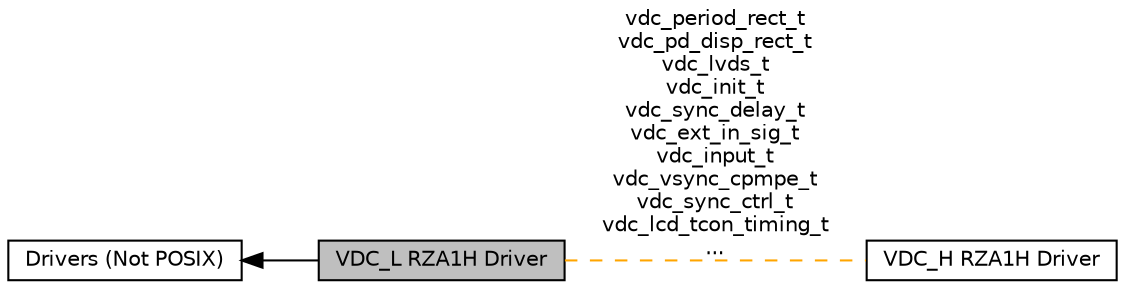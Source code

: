 digraph "VDC_L RZA1H Driver"
{
  edge [fontname="Helvetica",fontsize="10",labelfontname="Helvetica",labelfontsize="10"];
  node [fontname="Helvetica",fontsize="10",shape=box];
  rankdir=LR;
  Node2 [label="Drivers (Not POSIX)",height=0.2,width=0.4,color="black", fillcolor="white", style="filled",URL="$d7/def/group__R__SW__PKG__93__NONOS__DRIVERS.html",tooltip="Drivers."];
  Node3 [label="VDC_H RZA1H Driver",height=0.2,width=0.4,color="black", fillcolor="white", style="filled",URL="$d5/d48/group__R__SW__PKG__93__VDC__H__API.html",tooltip=" "];
  Node1 [label="VDC_L RZA1H Driver",height=0.2,width=0.4,color="black", fillcolor="grey75", style="filled", fontcolor="black",tooltip=" "];
  Node2->Node1 [shape=plaintext, dir="back", style="solid"];
  Node1->Node3 [shape=plaintext, label="vdc_period_rect_t\nvdc_pd_disp_rect_t\nvdc_lvds_t\nvdc_init_t\nvdc_sync_delay_t\nvdc_ext_in_sig_t\nvdc_input_t\nvdc_vsync_cpmpe_t\nvdc_sync_ctrl_t\nvdc_lcd_tcon_timing_t\n...", color="orange", dir="none", style="dashed"];
}

